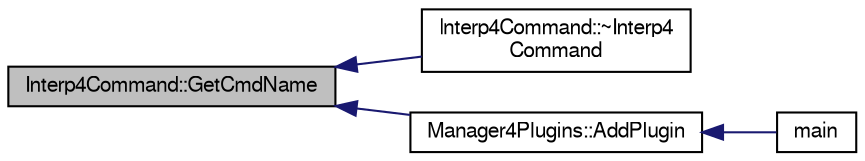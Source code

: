 digraph "Interp4Command::GetCmdName"
{
  edge [fontname="FreeSans",fontsize="10",labelfontname="FreeSans",labelfontsize="10"];
  node [fontname="FreeSans",fontsize="10",shape=record];
  rankdir="LR";
  Node1 [label="Interp4Command::GetCmdName",height=0.2,width=0.4,color="black", fillcolor="grey75", style="filled", fontcolor="black"];
  Node1 -> Node2 [dir="back",color="midnightblue",fontsize="10",style="solid",fontname="FreeSans"];
  Node2 [label="Interp4Command::~Interp4\lCommand",height=0.2,width=0.4,color="black", fillcolor="white", style="filled",URL="$class_interp4_command.html#a620ba28206850d0bce8dbb2364c73366",tooltip="Destruktor wirtualny ze wzgledu na klasy pochodne. "];
  Node1 -> Node3 [dir="back",color="midnightblue",fontsize="10",style="solid",fontname="FreeSans"];
  Node3 [label="Manager4Plugins::AddPlugin",height=0.2,width=0.4,color="black", fillcolor="white", style="filled",URL="$class_manager4_plugins.html#af7b699de99c5bdd31b74a8c80c678307",tooltip="Dodaje nową wtyczkę do programu. "];
  Node3 -> Node4 [dir="back",color="midnightblue",fontsize="10",style="solid",fontname="FreeSans"];
  Node4 [label="main",height=0.2,width=0.4,color="black", fillcolor="white", style="filled",URL="$main_8cpp.html#ae66f6b31b5ad750f1fe042a706a4e3d4"];
}

